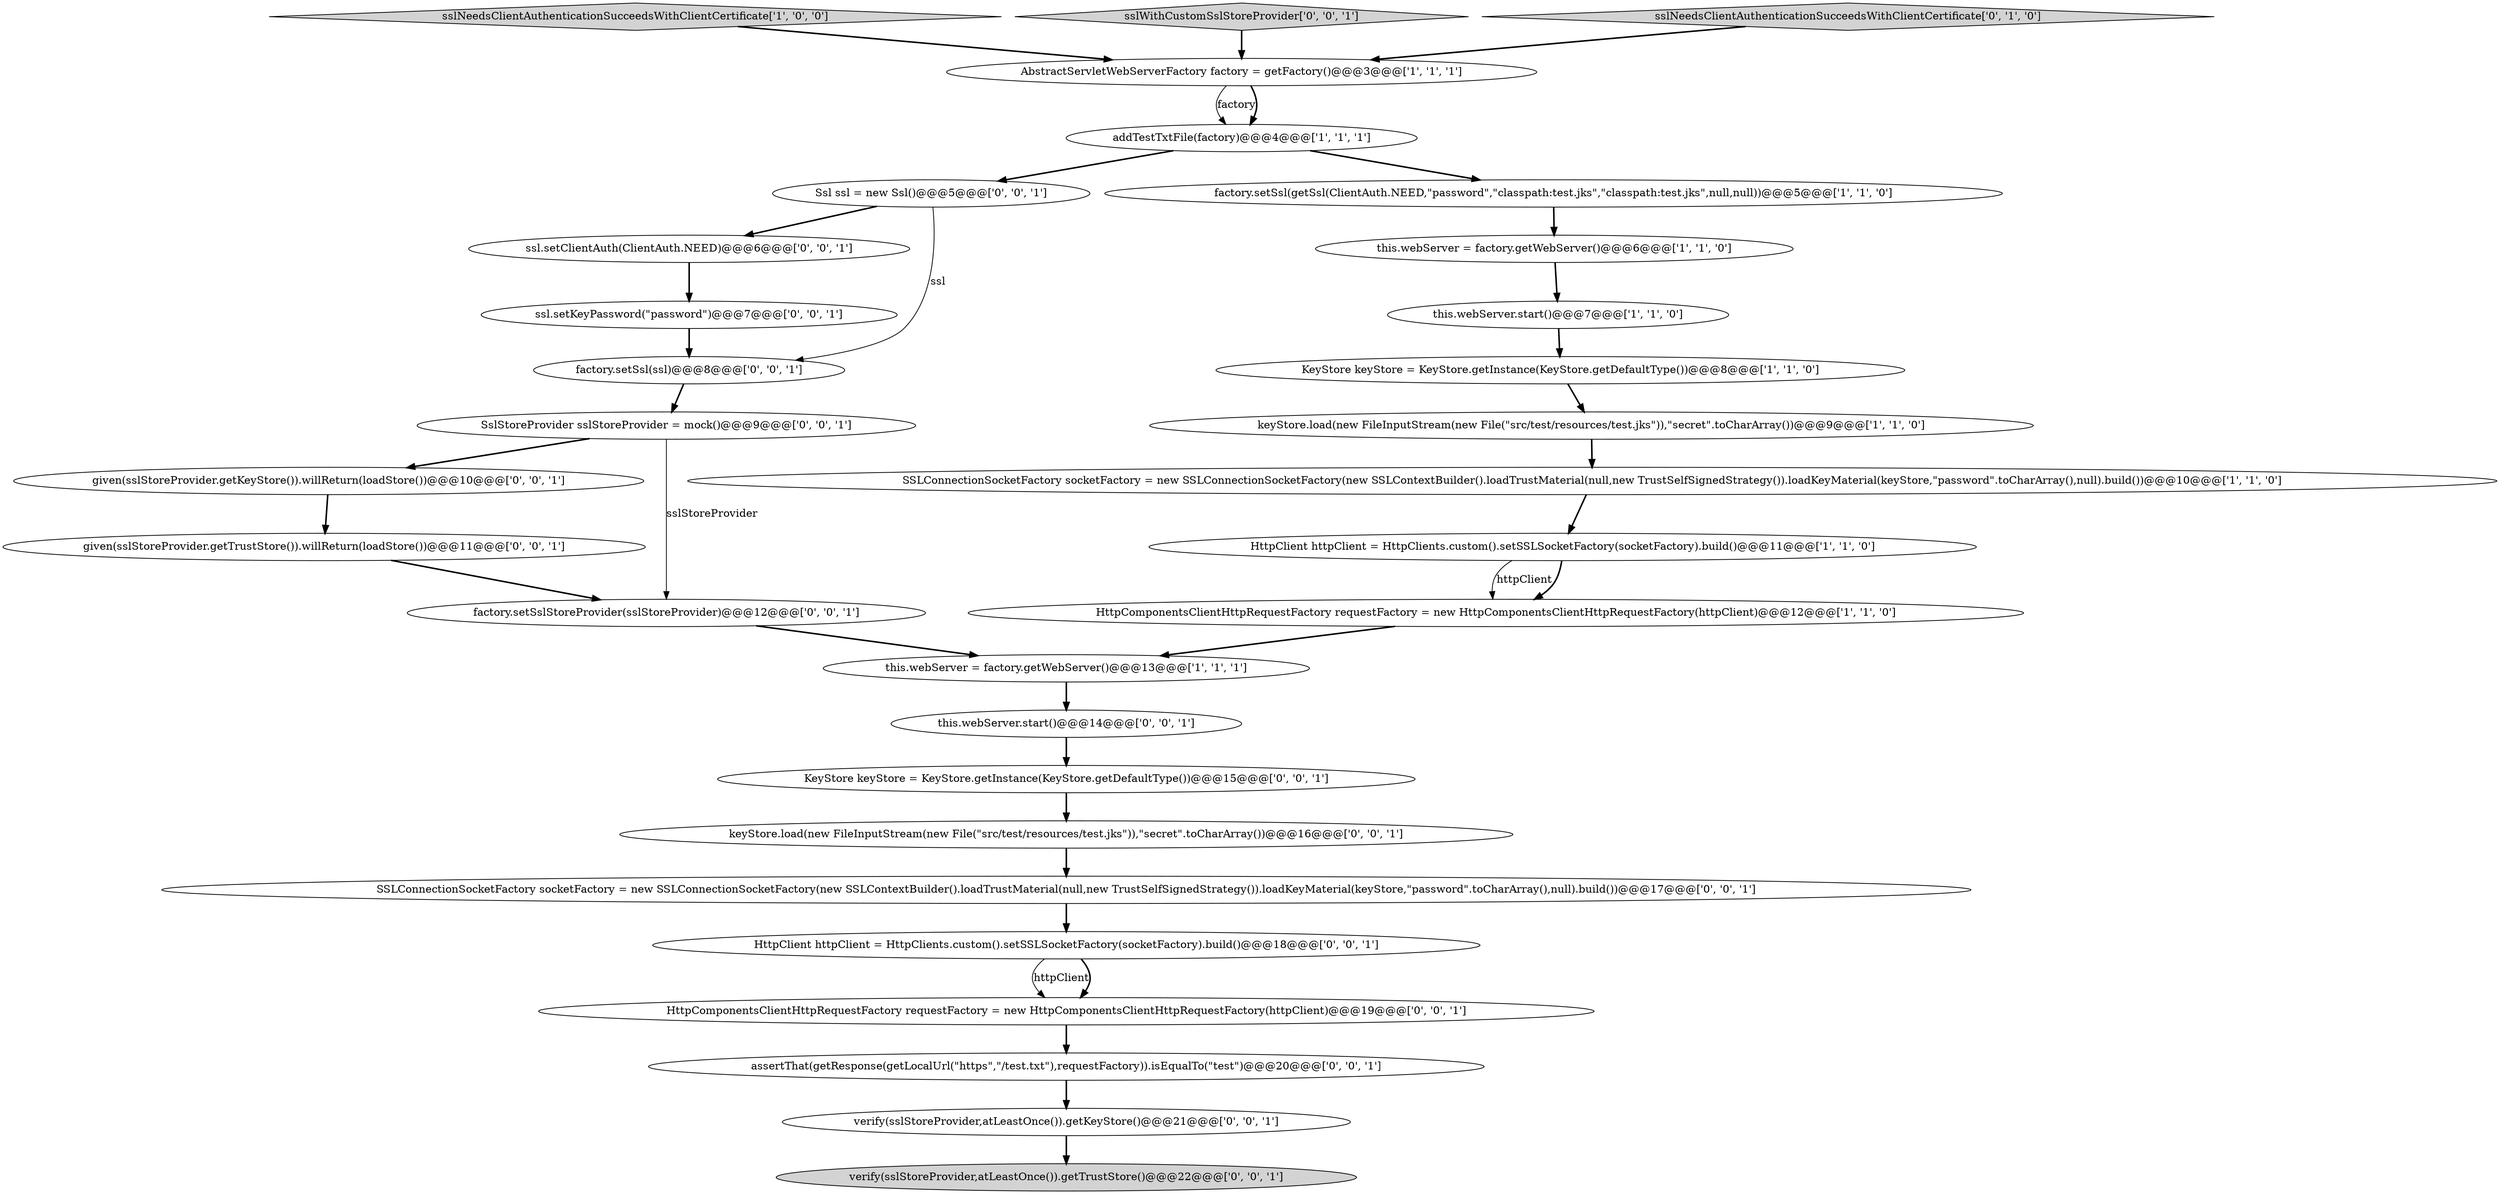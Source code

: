 digraph {
21 [style = filled, label = "verify(sslStoreProvider,atLeastOnce()).getTrustStore()@@@22@@@['0', '0', '1']", fillcolor = lightgray, shape = ellipse image = "AAA0AAABBB3BBB"];
6 [style = filled, label = "KeyStore keyStore = KeyStore.getInstance(KeyStore.getDefaultType())@@@8@@@['1', '1', '0']", fillcolor = white, shape = ellipse image = "AAA0AAABBB1BBB"];
3 [style = filled, label = "this.webServer = factory.getWebServer()@@@13@@@['1', '1', '1']", fillcolor = white, shape = ellipse image = "AAA0AAABBB1BBB"];
30 [style = filled, label = "assertThat(getResponse(getLocalUrl(\"https\",\"/test.txt\"),requestFactory)).isEqualTo(\"test\")@@@20@@@['0', '0', '1']", fillcolor = white, shape = ellipse image = "AAA0AAABBB3BBB"];
16 [style = filled, label = "given(sslStoreProvider.getTrustStore()).willReturn(loadStore())@@@11@@@['0', '0', '1']", fillcolor = white, shape = ellipse image = "AAA0AAABBB3BBB"];
24 [style = filled, label = "given(sslStoreProvider.getKeyStore()).willReturn(loadStore())@@@10@@@['0', '0', '1']", fillcolor = white, shape = ellipse image = "AAA0AAABBB3BBB"];
2 [style = filled, label = "this.webServer.start()@@@7@@@['1', '1', '0']", fillcolor = white, shape = ellipse image = "AAA0AAABBB1BBB"];
9 [style = filled, label = "sslNeedsClientAuthenticationSucceedsWithClientCertificate['1', '0', '0']", fillcolor = lightgray, shape = diamond image = "AAA0AAABBB1BBB"];
14 [style = filled, label = "keyStore.load(new FileInputStream(new File(\"src/test/resources/test.jks\")),\"secret\".toCharArray())@@@16@@@['0', '0', '1']", fillcolor = white, shape = ellipse image = "AAA0AAABBB3BBB"];
13 [style = filled, label = "Ssl ssl = new Ssl()@@@5@@@['0', '0', '1']", fillcolor = white, shape = ellipse image = "AAA0AAABBB3BBB"];
27 [style = filled, label = "HttpClient httpClient = HttpClients.custom().setSSLSocketFactory(socketFactory).build()@@@18@@@['0', '0', '1']", fillcolor = white, shape = ellipse image = "AAA0AAABBB3BBB"];
5 [style = filled, label = "this.webServer = factory.getWebServer()@@@6@@@['1', '1', '0']", fillcolor = white, shape = ellipse image = "AAA0AAABBB1BBB"];
15 [style = filled, label = "SslStoreProvider sslStoreProvider = mock()@@@9@@@['0', '0', '1']", fillcolor = white, shape = ellipse image = "AAA0AAABBB3BBB"];
17 [style = filled, label = "ssl.setClientAuth(ClientAuth.NEED)@@@6@@@['0', '0', '1']", fillcolor = white, shape = ellipse image = "AAA0AAABBB3BBB"];
26 [style = filled, label = "factory.setSsl(ssl)@@@8@@@['0', '0', '1']", fillcolor = white, shape = ellipse image = "AAA0AAABBB3BBB"];
10 [style = filled, label = "factory.setSsl(getSsl(ClientAuth.NEED,\"password\",\"classpath:test.jks\",\"classpath:test.jks\",null,null))@@@5@@@['1', '1', '0']", fillcolor = white, shape = ellipse image = "AAA0AAABBB1BBB"];
29 [style = filled, label = "HttpComponentsClientHttpRequestFactory requestFactory = new HttpComponentsClientHttpRequestFactory(httpClient)@@@19@@@['0', '0', '1']", fillcolor = white, shape = ellipse image = "AAA0AAABBB3BBB"];
1 [style = filled, label = "addTestTxtFile(factory)@@@4@@@['1', '1', '1']", fillcolor = white, shape = ellipse image = "AAA0AAABBB1BBB"];
25 [style = filled, label = "sslWithCustomSslStoreProvider['0', '0', '1']", fillcolor = lightgray, shape = diamond image = "AAA0AAABBB3BBB"];
20 [style = filled, label = "factory.setSslStoreProvider(sslStoreProvider)@@@12@@@['0', '0', '1']", fillcolor = white, shape = ellipse image = "AAA0AAABBB3BBB"];
19 [style = filled, label = "verify(sslStoreProvider,atLeastOnce()).getKeyStore()@@@21@@@['0', '0', '1']", fillcolor = white, shape = ellipse image = "AAA0AAABBB3BBB"];
18 [style = filled, label = "KeyStore keyStore = KeyStore.getInstance(KeyStore.getDefaultType())@@@15@@@['0', '0', '1']", fillcolor = white, shape = ellipse image = "AAA0AAABBB3BBB"];
22 [style = filled, label = "this.webServer.start()@@@14@@@['0', '0', '1']", fillcolor = white, shape = ellipse image = "AAA0AAABBB3BBB"];
0 [style = filled, label = "keyStore.load(new FileInputStream(new File(\"src/test/resources/test.jks\")),\"secret\".toCharArray())@@@9@@@['1', '1', '0']", fillcolor = white, shape = ellipse image = "AAA0AAABBB1BBB"];
28 [style = filled, label = "ssl.setKeyPassword(\"password\")@@@7@@@['0', '0', '1']", fillcolor = white, shape = ellipse image = "AAA0AAABBB3BBB"];
23 [style = filled, label = "SSLConnectionSocketFactory socketFactory = new SSLConnectionSocketFactory(new SSLContextBuilder().loadTrustMaterial(null,new TrustSelfSignedStrategy()).loadKeyMaterial(keyStore,\"password\".toCharArray(),null).build())@@@17@@@['0', '0', '1']", fillcolor = white, shape = ellipse image = "AAA0AAABBB3BBB"];
4 [style = filled, label = "AbstractServletWebServerFactory factory = getFactory()@@@3@@@['1', '1', '1']", fillcolor = white, shape = ellipse image = "AAA0AAABBB1BBB"];
12 [style = filled, label = "sslNeedsClientAuthenticationSucceedsWithClientCertificate['0', '1', '0']", fillcolor = lightgray, shape = diamond image = "AAA0AAABBB2BBB"];
8 [style = filled, label = "HttpComponentsClientHttpRequestFactory requestFactory = new HttpComponentsClientHttpRequestFactory(httpClient)@@@12@@@['1', '1', '0']", fillcolor = white, shape = ellipse image = "AAA0AAABBB1BBB"];
11 [style = filled, label = "SSLConnectionSocketFactory socketFactory = new SSLConnectionSocketFactory(new SSLContextBuilder().loadTrustMaterial(null,new TrustSelfSignedStrategy()).loadKeyMaterial(keyStore,\"password\".toCharArray(),null).build())@@@10@@@['1', '1', '0']", fillcolor = white, shape = ellipse image = "AAA0AAABBB1BBB"];
7 [style = filled, label = "HttpClient httpClient = HttpClients.custom().setSSLSocketFactory(socketFactory).build()@@@11@@@['1', '1', '0']", fillcolor = white, shape = ellipse image = "AAA0AAABBB1BBB"];
23->27 [style = bold, label=""];
29->30 [style = bold, label=""];
2->6 [style = bold, label=""];
9->4 [style = bold, label=""];
13->26 [style = solid, label="ssl"];
8->3 [style = bold, label=""];
7->8 [style = solid, label="httpClient"];
25->4 [style = bold, label=""];
0->11 [style = bold, label=""];
28->26 [style = bold, label=""];
6->0 [style = bold, label=""];
20->3 [style = bold, label=""];
15->20 [style = solid, label="sslStoreProvider"];
7->8 [style = bold, label=""];
3->22 [style = bold, label=""];
1->13 [style = bold, label=""];
24->16 [style = bold, label=""];
30->19 [style = bold, label=""];
13->17 [style = bold, label=""];
5->2 [style = bold, label=""];
17->28 [style = bold, label=""];
22->18 [style = bold, label=""];
4->1 [style = solid, label="factory"];
10->5 [style = bold, label=""];
14->23 [style = bold, label=""];
12->4 [style = bold, label=""];
15->24 [style = bold, label=""];
26->15 [style = bold, label=""];
27->29 [style = solid, label="httpClient"];
4->1 [style = bold, label=""];
27->29 [style = bold, label=""];
1->10 [style = bold, label=""];
16->20 [style = bold, label=""];
18->14 [style = bold, label=""];
11->7 [style = bold, label=""];
19->21 [style = bold, label=""];
}

